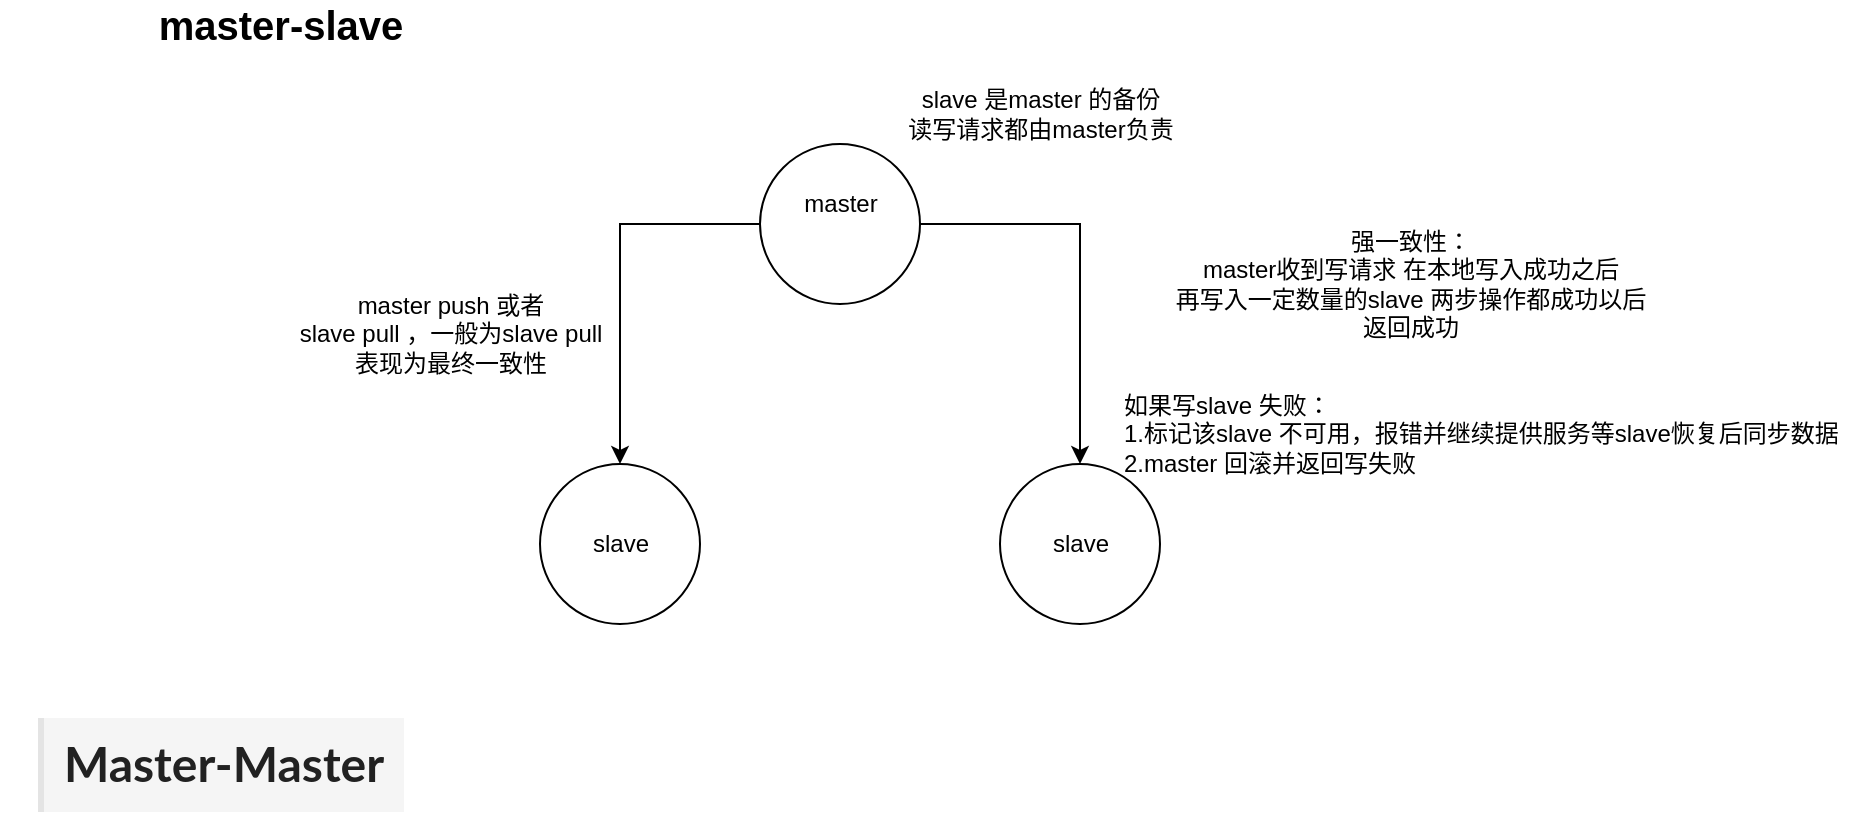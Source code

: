 <mxfile version="14.2.7" type="github">
  <diagram id="WuUffMPfIrSQMQvWW6pk" name="第 1 页">
    <mxGraphModel dx="2249" dy="762" grid="1" gridSize="10" guides="1" tooltips="1" connect="1" arrows="1" fold="1" page="1" pageScale="1" pageWidth="827" pageHeight="1169" math="0" shadow="0">
      <root>
        <mxCell id="0" />
        <mxCell id="1" parent="0" />
        <mxCell id="xZUjF3pGgTWSyCT7RWbO-7" style="edgeStyle=orthogonalEdgeStyle;rounded=0;orthogonalLoop=1;jettySize=auto;html=1;" edge="1" parent="1" source="xZUjF3pGgTWSyCT7RWbO-1" target="xZUjF3pGgTWSyCT7RWbO-2">
          <mxGeometry relative="1" as="geometry" />
        </mxCell>
        <mxCell id="xZUjF3pGgTWSyCT7RWbO-8" style="edgeStyle=orthogonalEdgeStyle;rounded=0;orthogonalLoop=1;jettySize=auto;html=1;" edge="1" parent="1" source="xZUjF3pGgTWSyCT7RWbO-1" target="xZUjF3pGgTWSyCT7RWbO-5">
          <mxGeometry relative="1" as="geometry" />
        </mxCell>
        <mxCell id="xZUjF3pGgTWSyCT7RWbO-1" value="" style="ellipse;whiteSpace=wrap;html=1;aspect=fixed;" vertex="1" parent="1">
          <mxGeometry x="360" y="150" width="80" height="80" as="geometry" />
        </mxCell>
        <mxCell id="xZUjF3pGgTWSyCT7RWbO-2" value="" style="ellipse;whiteSpace=wrap;html=1;aspect=fixed;" vertex="1" parent="1">
          <mxGeometry x="250" y="310" width="80" height="80" as="geometry" />
        </mxCell>
        <mxCell id="xZUjF3pGgTWSyCT7RWbO-3" value="master" style="text;html=1;align=center;verticalAlign=middle;resizable=0;points=[];autosize=1;" vertex="1" parent="1">
          <mxGeometry x="375" y="170" width="50" height="20" as="geometry" />
        </mxCell>
        <mxCell id="xZUjF3pGgTWSyCT7RWbO-4" value="slave" style="text;html=1;align=center;verticalAlign=middle;resizable=0;points=[];autosize=1;" vertex="1" parent="1">
          <mxGeometry x="270" y="340" width="40" height="20" as="geometry" />
        </mxCell>
        <mxCell id="xZUjF3pGgTWSyCT7RWbO-5" value="" style="ellipse;whiteSpace=wrap;html=1;aspect=fixed;" vertex="1" parent="1">
          <mxGeometry x="480" y="310" width="80" height="80" as="geometry" />
        </mxCell>
        <mxCell id="xZUjF3pGgTWSyCT7RWbO-6" value="slave" style="text;html=1;align=center;verticalAlign=middle;resizable=0;points=[];autosize=1;" vertex="1" parent="1">
          <mxGeometry x="500" y="340" width="40" height="20" as="geometry" />
        </mxCell>
        <mxCell id="xZUjF3pGgTWSyCT7RWbO-9" value="master push 或者&lt;br&gt;slave pull ，一般为slave pull&lt;br&gt;表现为最终一致性" style="text;html=1;align=center;verticalAlign=middle;resizable=0;points=[];autosize=1;" vertex="1" parent="1">
          <mxGeometry x="120" y="220" width="170" height="50" as="geometry" />
        </mxCell>
        <mxCell id="xZUjF3pGgTWSyCT7RWbO-10" value="slave 是master 的备份&lt;br&gt;读写请求都由master负责&lt;br&gt;" style="text;html=1;align=center;verticalAlign=middle;resizable=0;points=[];autosize=1;" vertex="1" parent="1">
          <mxGeometry x="425" y="120" width="150" height="30" as="geometry" />
        </mxCell>
        <mxCell id="xZUjF3pGgTWSyCT7RWbO-11" value="强一致性：&lt;br&gt;master收到写请求 在本地写入成功之后&lt;br&gt;再写入一定数量的slave 两步操作都成功以后&lt;br&gt;返回成功" style="text;html=1;align=center;verticalAlign=middle;resizable=0;points=[];autosize=1;" vertex="1" parent="1">
          <mxGeometry x="560" y="190" width="250" height="60" as="geometry" />
        </mxCell>
        <mxCell id="xZUjF3pGgTWSyCT7RWbO-12" value="&lt;b&gt;&lt;font style=&quot;font-size: 20px&quot;&gt;master-slave&lt;/font&gt;&lt;/b&gt;" style="text;html=1;align=center;verticalAlign=middle;resizable=0;points=[];autosize=1;" vertex="1" parent="1">
          <mxGeometry x="50" y="80" width="140" height="20" as="geometry" />
        </mxCell>
        <mxCell id="xZUjF3pGgTWSyCT7RWbO-13" value="如果写slave 失败：&lt;br&gt;&lt;div&gt;&lt;span&gt;1.标记该slave 不可用，报错并继续提供服务等slave恢复后同步数据&lt;/span&gt;&lt;/div&gt;&lt;div&gt;&lt;span&gt;2.master 回滚并返回写失败&lt;/span&gt;&lt;/div&gt;" style="text;html=1;align=left;verticalAlign=middle;resizable=0;points=[];autosize=1;" vertex="1" parent="1">
          <mxGeometry x="540" y="270" width="370" height="50" as="geometry" />
        </mxCell>
        <mxCell id="xZUjF3pGgTWSyCT7RWbO-14" value="&lt;h4 style=&quot;box-sizing: border-box ; font-family: &amp;#34;lato&amp;#34; , sans-serif ; line-height: 1.1 ; color: rgb(33 , 33 , 33) ; margin-top: 50px ; margin-bottom: 10px ; font-size: 24px ; clear: both ; background: rgb(245 , 245 , 245) ; padding: 10px ; border-left: 3px solid rgb(228 , 228 , 228) ; text-align: justify&quot;&gt;Master-Master&lt;/h4&gt;" style="text;html=1;align=center;verticalAlign=middle;resizable=0;points=[];autosize=1;" vertex="1" parent="1">
          <mxGeometry x="-20" y="385" width="220" height="110" as="geometry" />
        </mxCell>
      </root>
    </mxGraphModel>
  </diagram>
</mxfile>
